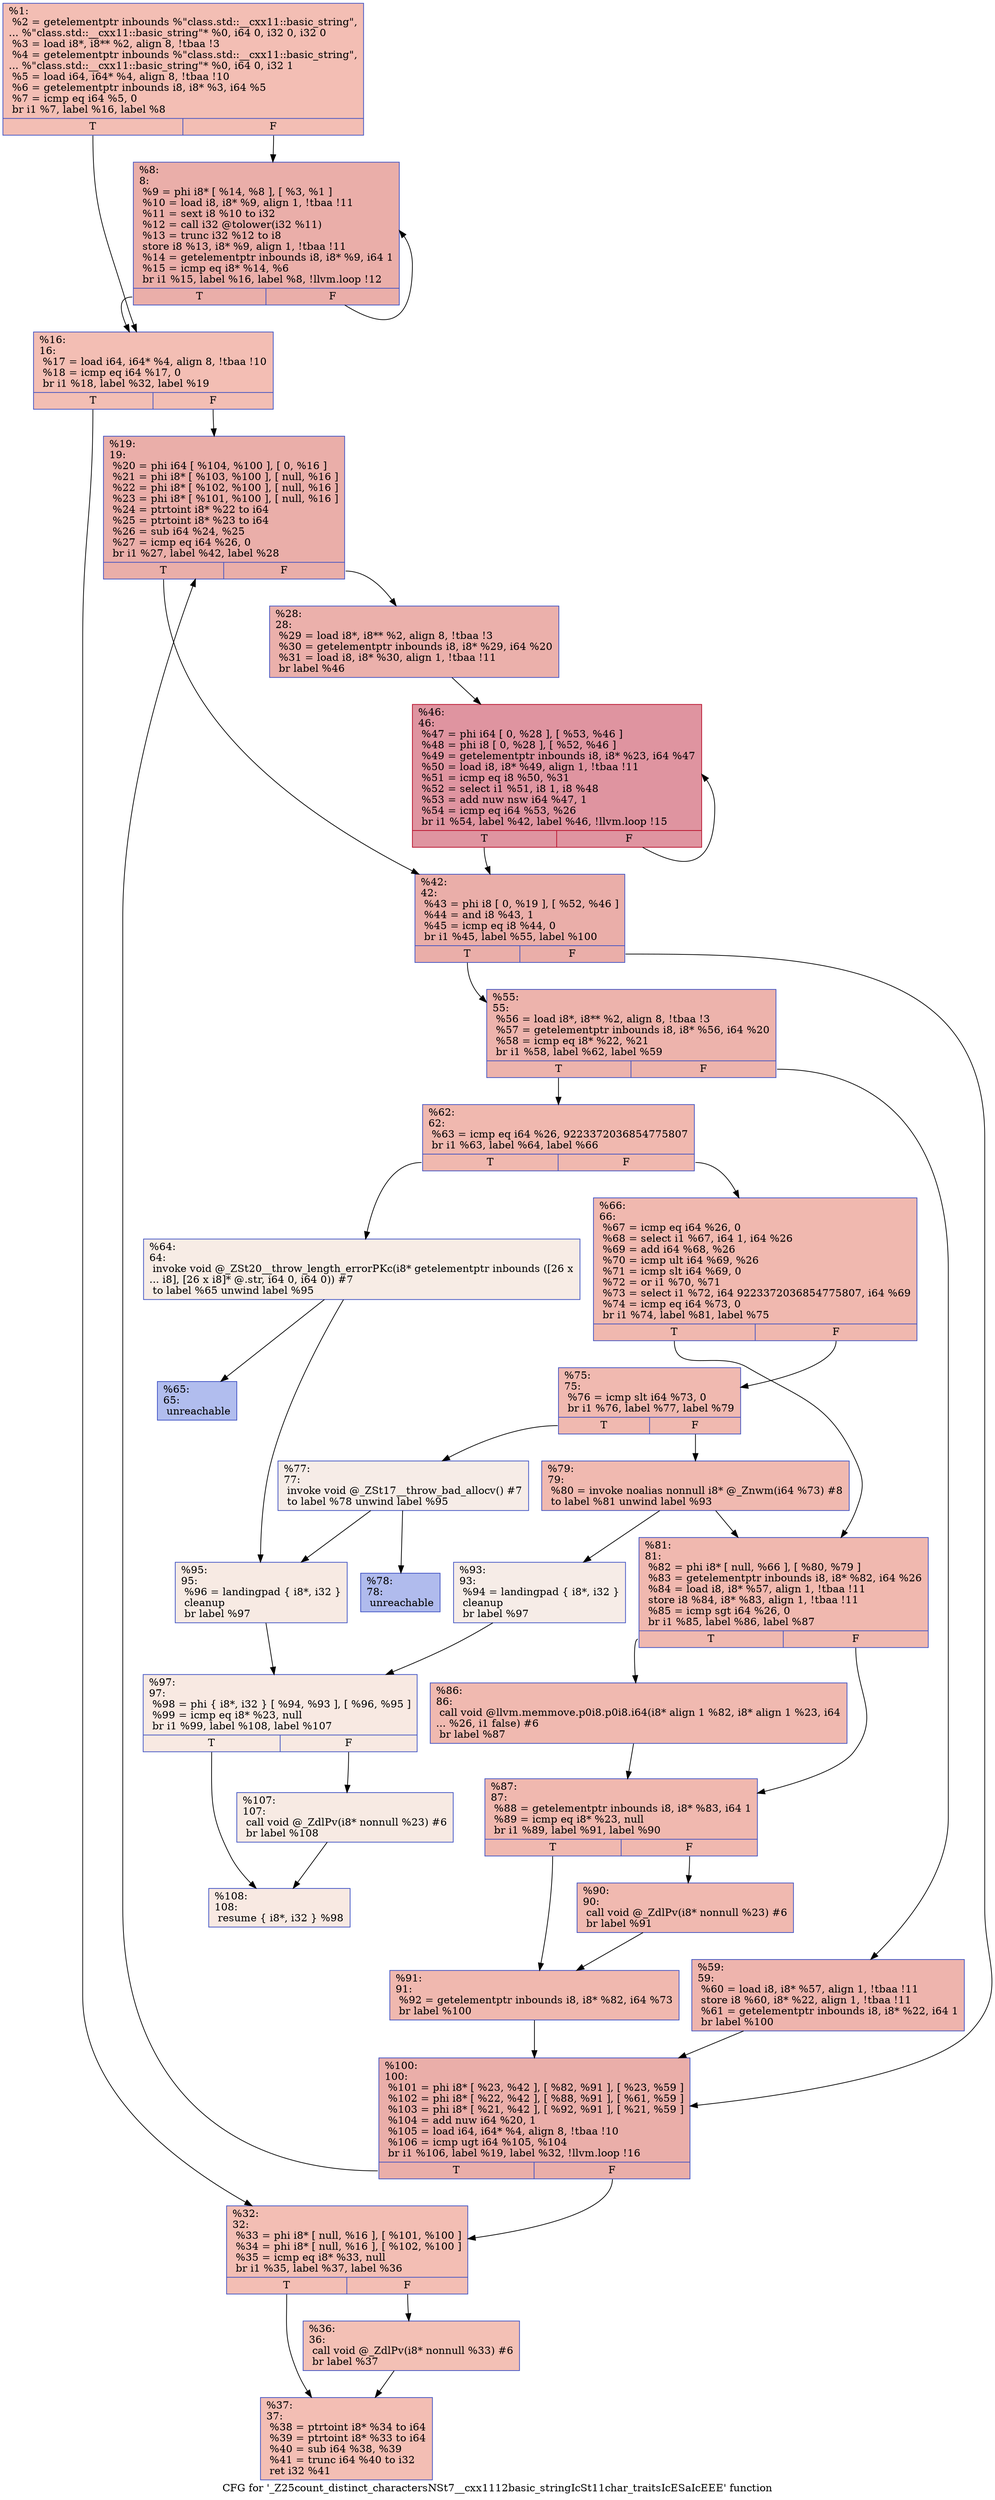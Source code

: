 digraph "CFG for '_Z25count_distinct_charactersNSt7__cxx1112basic_stringIcSt11char_traitsIcESaIcEEE' function" {
	label="CFG for '_Z25count_distinct_charactersNSt7__cxx1112basic_stringIcSt11char_traitsIcESaIcEEE' function";

	Node0x55cdcafbb9b0 [shape=record,color="#3d50c3ff", style=filled, fillcolor="#e36c5570",label="{%1:\l  %2 = getelementptr inbounds %\"class.std::__cxx11::basic_string\",\l... %\"class.std::__cxx11::basic_string\"* %0, i64 0, i32 0, i32 0\l  %3 = load i8*, i8** %2, align 8, !tbaa !3\l  %4 = getelementptr inbounds %\"class.std::__cxx11::basic_string\",\l... %\"class.std::__cxx11::basic_string\"* %0, i64 0, i32 1\l  %5 = load i64, i64* %4, align 8, !tbaa !10\l  %6 = getelementptr inbounds i8, i8* %3, i64 %5\l  %7 = icmp eq i64 %5, 0\l  br i1 %7, label %16, label %8\l|{<s0>T|<s1>F}}"];
	Node0x55cdcafbb9b0:s0 -> Node0x55cdcafbd000;
	Node0x55cdcafbb9b0:s1 -> Node0x55cdcafbd090;
	Node0x55cdcafbd090 [shape=record,color="#3d50c3ff", style=filled, fillcolor="#d0473d70",label="{%8:\l8:                                                \l  %9 = phi i8* [ %14, %8 ], [ %3, %1 ]\l  %10 = load i8, i8* %9, align 1, !tbaa !11\l  %11 = sext i8 %10 to i32\l  %12 = call i32 @tolower(i32 %11)\l  %13 = trunc i32 %12 to i8\l  store i8 %13, i8* %9, align 1, !tbaa !11\l  %14 = getelementptr inbounds i8, i8* %9, i64 1\l  %15 = icmp eq i8* %14, %6\l  br i1 %15, label %16, label %8, !llvm.loop !12\l|{<s0>T|<s1>F}}"];
	Node0x55cdcafbd090:s0 -> Node0x55cdcafbd000;
	Node0x55cdcafbd090:s1 -> Node0x55cdcafbd090;
	Node0x55cdcafbd000 [shape=record,color="#3d50c3ff", style=filled, fillcolor="#e36c5570",label="{%16:\l16:                                               \l  %17 = load i64, i64* %4, align 8, !tbaa !10\l  %18 = icmp eq i64 %17, 0\l  br i1 %18, label %32, label %19\l|{<s0>T|<s1>F}}"];
	Node0x55cdcafbd000:s0 -> Node0x55cdcafbe6f0;
	Node0x55cdcafbd000:s1 -> Node0x55cdcafbe740;
	Node0x55cdcafbe740 [shape=record,color="#3d50c3ff", style=filled, fillcolor="#d0473d70",label="{%19:\l19:                                               \l  %20 = phi i64 [ %104, %100 ], [ 0, %16 ]\l  %21 = phi i8* [ %103, %100 ], [ null, %16 ]\l  %22 = phi i8* [ %102, %100 ], [ null, %16 ]\l  %23 = phi i8* [ %101, %100 ], [ null, %16 ]\l  %24 = ptrtoint i8* %22 to i64\l  %25 = ptrtoint i8* %23 to i64\l  %26 = sub i64 %24, %25\l  %27 = icmp eq i64 %26, 0\l  br i1 %27, label %42, label %28\l|{<s0>T|<s1>F}}"];
	Node0x55cdcafbe740:s0 -> Node0x55cdcafbef40;
	Node0x55cdcafbe740:s1 -> Node0x55cdcafbefd0;
	Node0x55cdcafbefd0 [shape=record,color="#3d50c3ff", style=filled, fillcolor="#d24b4070",label="{%28:\l28:                                               \l  %29 = load i8*, i8** %2, align 8, !tbaa !3\l  %30 = getelementptr inbounds i8, i8* %29, i64 %20\l  %31 = load i8, i8* %30, align 1, !tbaa !11\l  br label %46\l}"];
	Node0x55cdcafbefd0 -> Node0x55cdcafbf8a0;
	Node0x55cdcafbe6f0 [shape=record,color="#3d50c3ff", style=filled, fillcolor="#e36c5570",label="{%32:\l32:                                               \l  %33 = phi i8* [ null, %16 ], [ %101, %100 ]\l  %34 = phi i8* [ null, %16 ], [ %102, %100 ]\l  %35 = icmp eq i8* %33, null\l  br i1 %35, label %37, label %36\l|{<s0>T|<s1>F}}"];
	Node0x55cdcafbe6f0:s0 -> Node0x55cdcafbfd60;
	Node0x55cdcafbe6f0:s1 -> Node0x55cdcafbfdb0;
	Node0x55cdcafbfdb0 [shape=record,color="#3d50c3ff", style=filled, fillcolor="#e5705870",label="{%36:\l36:                                               \l  call void @_ZdlPv(i8* nonnull %33) #6\l  br label %37\l}"];
	Node0x55cdcafbfdb0 -> Node0x55cdcafbfd60;
	Node0x55cdcafbfd60 [shape=record,color="#3d50c3ff", style=filled, fillcolor="#e36c5570",label="{%37:\l37:                                               \l  %38 = ptrtoint i8* %34 to i64\l  %39 = ptrtoint i8* %33 to i64\l  %40 = sub i64 %38, %39\l  %41 = trunc i64 %40 to i32\l  ret i32 %41\l}"];
	Node0x55cdcafbef40 [shape=record,color="#3d50c3ff", style=filled, fillcolor="#d0473d70",label="{%42:\l42:                                               \l  %43 = phi i8 [ 0, %19 ], [ %52, %46 ]\l  %44 = and i8 %43, 1\l  %45 = icmp eq i8 %44, 0\l  br i1 %45, label %55, label %100\l|{<s0>T|<s1>F}}"];
	Node0x55cdcafbef40:s0 -> Node0x55cdcafc0660;
	Node0x55cdcafbef40:s1 -> Node0x55cdcafbe880;
	Node0x55cdcafbf8a0 [shape=record,color="#b70d28ff", style=filled, fillcolor="#b70d2870",label="{%46:\l46:                                               \l  %47 = phi i64 [ 0, %28 ], [ %53, %46 ]\l  %48 = phi i8 [ 0, %28 ], [ %52, %46 ]\l  %49 = getelementptr inbounds i8, i8* %23, i64 %47\l  %50 = load i8, i8* %49, align 1, !tbaa !11\l  %51 = icmp eq i8 %50, %31\l  %52 = select i1 %51, i8 1, i8 %48\l  %53 = add nuw nsw i64 %47, 1\l  %54 = icmp eq i64 %53, %26\l  br i1 %54, label %42, label %46, !llvm.loop !15\l|{<s0>T|<s1>F}}"];
	Node0x55cdcafbf8a0:s0 -> Node0x55cdcafbef40;
	Node0x55cdcafbf8a0:s1 -> Node0x55cdcafbf8a0;
	Node0x55cdcafc0660 [shape=record,color="#3d50c3ff", style=filled, fillcolor="#d6524470",label="{%55:\l55:                                               \l  %56 = load i8*, i8** %2, align 8, !tbaa !3\l  %57 = getelementptr inbounds i8, i8* %56, i64 %20\l  %58 = icmp eq i8* %22, %21\l  br i1 %58, label %62, label %59\l|{<s0>T|<s1>F}}"];
	Node0x55cdcafc0660:s0 -> Node0x55cdcafc0f30;
	Node0x55cdcafc0660:s1 -> Node0x55cdcafc0f80;
	Node0x55cdcafc0f80 [shape=record,color="#3d50c3ff", style=filled, fillcolor="#d8564670",label="{%59:\l59:                                               \l  %60 = load i8, i8* %57, align 1, !tbaa !11\l  store i8 %60, i8* %22, align 1, !tbaa !11\l  %61 = getelementptr inbounds i8, i8* %22, i64 1\l  br label %100\l}"];
	Node0x55cdcafc0f80 -> Node0x55cdcafbe880;
	Node0x55cdcafc0f30 [shape=record,color="#3d50c3ff", style=filled, fillcolor="#dc5d4a70",label="{%62:\l62:                                               \l  %63 = icmp eq i64 %26, 9223372036854775807\l  br i1 %63, label %64, label %66\l|{<s0>T|<s1>F}}"];
	Node0x55cdcafc0f30:s0 -> Node0x55cdcafc1380;
	Node0x55cdcafc0f30:s1 -> Node0x55cdcafc13d0;
	Node0x55cdcafc1380 [shape=record,color="#3d50c3ff", style=filled, fillcolor="#ecd3c570",label="{%64:\l64:                                               \l  invoke void @_ZSt20__throw_length_errorPKc(i8* getelementptr inbounds ([26 x\l... i8], [26 x i8]* @.str, i64 0, i64 0)) #7\l          to label %65 unwind label %95\l}"];
	Node0x55cdcafc1380 -> Node0x55cdcafc1970;
	Node0x55cdcafc1380 -> Node0x55cdcafc19c0;
	Node0x55cdcafc1970 [shape=record,color="#3d50c3ff", style=filled, fillcolor="#4f69d970",label="{%65:\l65:                                               \l  unreachable\l}"];
	Node0x55cdcafc13d0 [shape=record,color="#3d50c3ff", style=filled, fillcolor="#dc5d4a70",label="{%66:\l66:                                               \l  %67 = icmp eq i64 %26, 0\l  %68 = select i1 %67, i64 1, i64 %26\l  %69 = add i64 %68, %26\l  %70 = icmp ult i64 %69, %26\l  %71 = icmp slt i64 %69, 0\l  %72 = or i1 %70, %71\l  %73 = select i1 %72, i64 9223372036854775807, i64 %69\l  %74 = icmp eq i64 %73, 0\l  br i1 %74, label %81, label %75\l|{<s0>T|<s1>F}}"];
	Node0x55cdcafc13d0:s0 -> Node0x55cdcafc2120;
	Node0x55cdcafc13d0:s1 -> Node0x55cdcafc2170;
	Node0x55cdcafc2170 [shape=record,color="#3d50c3ff", style=filled, fillcolor="#de614d70",label="{%75:\l75:                                               \l  %76 = icmp slt i64 %73, 0\l  br i1 %76, label %77, label %79\l|{<s0>T|<s1>F}}"];
	Node0x55cdcafc2170:s0 -> Node0x55cdcafc2300;
	Node0x55cdcafc2170:s1 -> Node0x55cdcafc2350;
	Node0x55cdcafc2300 [shape=record,color="#3d50c3ff", style=filled, fillcolor="#ead5c970",label="{%77:\l77:                                               \l  invoke void @_ZSt17__throw_bad_allocv() #7\l          to label %78 unwind label %95\l}"];
	Node0x55cdcafc2300 -> Node0x55cdcafc2490;
	Node0x55cdcafc2300 -> Node0x55cdcafc19c0;
	Node0x55cdcafc2490 [shape=record,color="#3d50c3ff", style=filled, fillcolor="#4c66d670",label="{%78:\l78:                                               \l  unreachable\l}"];
	Node0x55cdcafc2350 [shape=record,color="#3d50c3ff", style=filled, fillcolor="#de614d70",label="{%79:\l79:                                               \l  %80 = invoke noalias nonnull i8* @_Znwm(i64 %73) #8\l          to label %81 unwind label %93\l}"];
	Node0x55cdcafc2350 -> Node0x55cdcafc2120;
	Node0x55cdcafc2350 -> Node0x55cdcafc27b0;
	Node0x55cdcafc2120 [shape=record,color="#3d50c3ff", style=filled, fillcolor="#dc5d4a70",label="{%81:\l81:                                               \l  %82 = phi i8* [ null, %66 ], [ %80, %79 ]\l  %83 = getelementptr inbounds i8, i8* %82, i64 %26\l  %84 = load i8, i8* %57, align 1, !tbaa !11\l  store i8 %84, i8* %83, align 1, !tbaa !11\l  %85 = icmp sgt i64 %26, 0\l  br i1 %85, label %86, label %87\l|{<s0>T|<s1>F}}"];
	Node0x55cdcafc2120:s0 -> Node0x55cdcafc2c90;
	Node0x55cdcafc2120:s1 -> Node0x55cdcafc2ce0;
	Node0x55cdcafc2c90 [shape=record,color="#3d50c3ff", style=filled, fillcolor="#de614d70",label="{%86:\l86:                                               \l  call void @llvm.memmove.p0i8.p0i8.i64(i8* align 1 %82, i8* align 1 %23, i64\l... %26, i1 false) #6\l  br label %87\l}"];
	Node0x55cdcafc2c90 -> Node0x55cdcafc2ce0;
	Node0x55cdcafc2ce0 [shape=record,color="#3d50c3ff", style=filled, fillcolor="#dc5d4a70",label="{%87:\l87:                                               \l  %88 = getelementptr inbounds i8, i8* %83, i64 1\l  %89 = icmp eq i8* %23, null\l  br i1 %89, label %91, label %90\l|{<s0>T|<s1>F}}"];
	Node0x55cdcafc2ce0:s0 -> Node0x55cdcafc32c0;
	Node0x55cdcafc2ce0:s1 -> Node0x55cdcafc3310;
	Node0x55cdcafc3310 [shape=record,color="#3d50c3ff", style=filled, fillcolor="#de614d70",label="{%90:\l90:                                               \l  call void @_ZdlPv(i8* nonnull %23) #6\l  br label %91\l}"];
	Node0x55cdcafc3310 -> Node0x55cdcafc32c0;
	Node0x55cdcafc32c0 [shape=record,color="#3d50c3ff", style=filled, fillcolor="#dc5d4a70",label="{%91:\l91:                                               \l  %92 = getelementptr inbounds i8, i8* %82, i64 %73\l  br label %100\l}"];
	Node0x55cdcafc32c0 -> Node0x55cdcafbe880;
	Node0x55cdcafc27b0 [shape=record,color="#3d50c3ff", style=filled, fillcolor="#ead5c970",label="{%93:\l93:                                               \l  %94 = landingpad \{ i8*, i32 \}\l          cleanup\l  br label %97\l}"];
	Node0x55cdcafc27b0 -> Node0x55cdcafc3710;
	Node0x55cdcafc19c0 [shape=record,color="#3d50c3ff", style=filled, fillcolor="#eed0c070",label="{%95:\l95:                                               \l  %96 = landingpad \{ i8*, i32 \}\l          cleanup\l  br label %97\l}"];
	Node0x55cdcafc19c0 -> Node0x55cdcafc3710;
	Node0x55cdcafc3710 [shape=record,color="#3d50c3ff", style=filled, fillcolor="#efcebd70",label="{%97:\l97:                                               \l  %98 = phi \{ i8*, i32 \} [ %94, %93 ], [ %96, %95 ]\l  %99 = icmp eq i8* %23, null\l  br i1 %99, label %108, label %107\l|{<s0>T|<s1>F}}"];
	Node0x55cdcafc3710:s0 -> Node0x55cdcafc39f0;
	Node0x55cdcafc3710:s1 -> Node0x55cdcafc3a40;
	Node0x55cdcafbe880 [shape=record,color="#3d50c3ff", style=filled, fillcolor="#d0473d70",label="{%100:\l100:                                              \l  %101 = phi i8* [ %23, %42 ], [ %82, %91 ], [ %23, %59 ]\l  %102 = phi i8* [ %22, %42 ], [ %88, %91 ], [ %61, %59 ]\l  %103 = phi i8* [ %21, %42 ], [ %92, %91 ], [ %21, %59 ]\l  %104 = add nuw i64 %20, 1\l  %105 = load i64, i64* %4, align 8, !tbaa !10\l  %106 = icmp ugt i64 %105, %104\l  br i1 %106, label %19, label %32, !llvm.loop !16\l|{<s0>T|<s1>F}}"];
	Node0x55cdcafbe880:s0 -> Node0x55cdcafbe740;
	Node0x55cdcafbe880:s1 -> Node0x55cdcafbe6f0;
	Node0x55cdcafc3a40 [shape=record,color="#3d50c3ff", style=filled, fillcolor="#eed0c070",label="{%107:\l107:                                              \l  call void @_ZdlPv(i8* nonnull %23) #6\l  br label %108\l}"];
	Node0x55cdcafc3a40 -> Node0x55cdcafc39f0;
	Node0x55cdcafc39f0 [shape=record,color="#3d50c3ff", style=filled, fillcolor="#efcebd70",label="{%108:\l108:                                              \l  resume \{ i8*, i32 \} %98\l}"];
}
